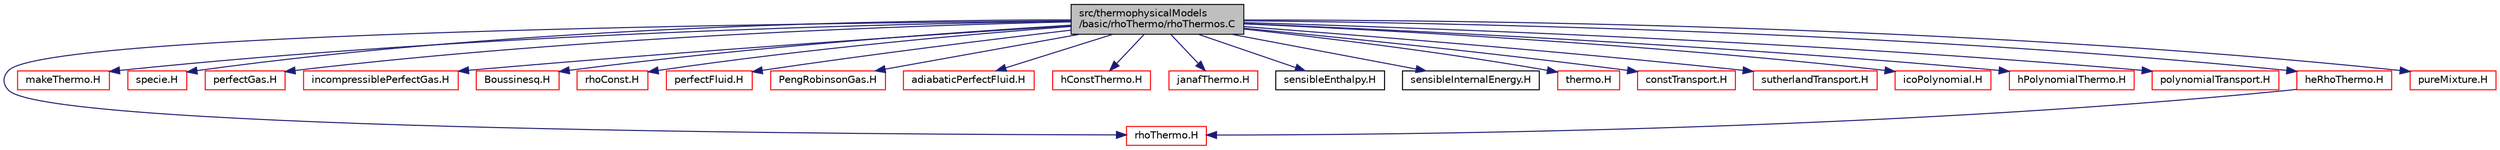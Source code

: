 digraph "src/thermophysicalModels/basic/rhoThermo/rhoThermos.C"
{
  bgcolor="transparent";
  edge [fontname="Helvetica",fontsize="10",labelfontname="Helvetica",labelfontsize="10"];
  node [fontname="Helvetica",fontsize="10",shape=record];
  Node1 [label="src/thermophysicalModels\l/basic/rhoThermo/rhoThermos.C",height=0.2,width=0.4,color="black", fillcolor="grey75", style="filled", fontcolor="black"];
  Node1 -> Node2 [color="midnightblue",fontsize="10",style="solid",fontname="Helvetica"];
  Node2 [label="rhoThermo.H",height=0.2,width=0.4,color="red",URL="$a09951.html"];
  Node1 -> Node3 [color="midnightblue",fontsize="10",style="solid",fontname="Helvetica"];
  Node3 [label="makeThermo.H",height=0.2,width=0.4,color="red",URL="$a09937.html",tooltip="Macros for creating basic fluid thermo packages. "];
  Node1 -> Node4 [color="midnightblue",fontsize="10",style="solid",fontname="Helvetica"];
  Node4 [label="specie.H",height=0.2,width=0.4,color="red",URL="$a10333.html"];
  Node1 -> Node5 [color="midnightblue",fontsize="10",style="solid",fontname="Helvetica"];
  Node5 [label="perfectGas.H",height=0.2,width=0.4,color="red",URL="$a10285.html"];
  Node1 -> Node6 [color="midnightblue",fontsize="10",style="solid",fontname="Helvetica"];
  Node6 [label="incompressiblePerfectGas.H",height=0.2,width=0.4,color="red",URL="$a10275.html"];
  Node1 -> Node7 [color="midnightblue",fontsize="10",style="solid",fontname="Helvetica"];
  Node7 [label="Boussinesq.H",height=0.2,width=0.4,color="red",URL="$a10269.html"];
  Node1 -> Node8 [color="midnightblue",fontsize="10",style="solid",fontname="Helvetica"];
  Node8 [label="rhoConst.H",height=0.2,width=0.4,color="red",URL="$a10288.html"];
  Node1 -> Node9 [color="midnightblue",fontsize="10",style="solid",fontname="Helvetica"];
  Node9 [label="perfectFluid.H",height=0.2,width=0.4,color="red",URL="$a10282.html"];
  Node1 -> Node10 [color="midnightblue",fontsize="10",style="solid",fontname="Helvetica"];
  Node10 [label="PengRobinsonGas.H",height=0.2,width=0.4,color="red",URL="$a10279.html"];
  Node1 -> Node11 [color="midnightblue",fontsize="10",style="solid",fontname="Helvetica"];
  Node11 [label="adiabaticPerfectFluid.H",height=0.2,width=0.4,color="red",URL="$a10266.html"];
  Node1 -> Node12 [color="midnightblue",fontsize="10",style="solid",fontname="Helvetica"];
  Node12 [label="hConstThermo.H",height=0.2,width=0.4,color="red",URL="$a10342.html"];
  Node1 -> Node13 [color="midnightblue",fontsize="10",style="solid",fontname="Helvetica"];
  Node13 [label="janafThermo.H",height=0.2,width=0.4,color="red",URL="$a10354.html"];
  Node1 -> Node14 [color="midnightblue",fontsize="10",style="solid",fontname="Helvetica"];
  Node14 [label="sensibleEnthalpy.H",height=0.2,width=0.4,color="black",URL="$a10356.html"];
  Node1 -> Node15 [color="midnightblue",fontsize="10",style="solid",fontname="Helvetica"];
  Node15 [label="sensibleInternalEnergy.H",height=0.2,width=0.4,color="black",URL="$a10357.html"];
  Node1 -> Node16 [color="midnightblue",fontsize="10",style="solid",fontname="Helvetica"];
  Node16 [label="thermo.H",height=0.2,width=0.4,color="red",URL="$a10359.html"];
  Node1 -> Node17 [color="midnightblue",fontsize="10",style="solid",fontname="Helvetica"];
  Node17 [label="constTransport.H",height=0.2,width=0.4,color="red",URL="$a10362.html"];
  Node1 -> Node18 [color="midnightblue",fontsize="10",style="solid",fontname="Helvetica"];
  Node18 [label="sutherlandTransport.H",height=0.2,width=0.4,color="red",URL="$a10371.html"];
  Node1 -> Node19 [color="midnightblue",fontsize="10",style="solid",fontname="Helvetica"];
  Node19 [label="icoPolynomial.H",height=0.2,width=0.4,color="red",URL="$a10272.html"];
  Node1 -> Node20 [color="midnightblue",fontsize="10",style="solid",fontname="Helvetica"];
  Node20 [label="hPolynomialThermo.H",height=0.2,width=0.4,color="red",URL="$a10345.html"];
  Node1 -> Node21 [color="midnightblue",fontsize="10",style="solid",fontname="Helvetica"];
  Node21 [label="polynomialTransport.H",height=0.2,width=0.4,color="red",URL="$a10368.html"];
  Node1 -> Node22 [color="midnightblue",fontsize="10",style="solid",fontname="Helvetica"];
  Node22 [label="heRhoThermo.H",height=0.2,width=0.4,color="red",URL="$a09949.html"];
  Node22 -> Node2 [color="midnightblue",fontsize="10",style="solid",fontname="Helvetica"];
  Node1 -> Node23 [color="midnightblue",fontsize="10",style="solid",fontname="Helvetica"];
  Node23 [label="pureMixture.H",height=0.2,width=0.4,color="red",URL="$a09942.html"];
}
